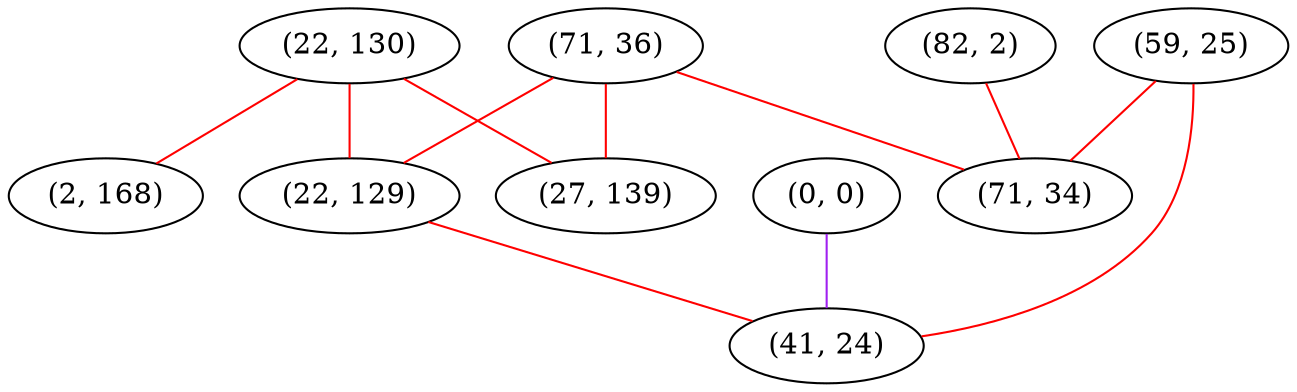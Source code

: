 graph "" {
"(22, 130)";
"(82, 2)";
"(2, 168)";
"(59, 25)";
"(71, 36)";
"(0, 0)";
"(27, 139)";
"(22, 129)";
"(41, 24)";
"(71, 34)";
"(22, 130)" -- "(2, 168)"  [color=red, key=0, weight=1];
"(22, 130)" -- "(22, 129)"  [color=red, key=0, weight=1];
"(22, 130)" -- "(27, 139)"  [color=red, key=0, weight=1];
"(82, 2)" -- "(71, 34)"  [color=red, key=0, weight=1];
"(59, 25)" -- "(41, 24)"  [color=red, key=0, weight=1];
"(59, 25)" -- "(71, 34)"  [color=red, key=0, weight=1];
"(71, 36)" -- "(22, 129)"  [color=red, key=0, weight=1];
"(71, 36)" -- "(27, 139)"  [color=red, key=0, weight=1];
"(71, 36)" -- "(71, 34)"  [color=red, key=0, weight=1];
"(0, 0)" -- "(41, 24)"  [color=purple, key=0, weight=4];
"(22, 129)" -- "(41, 24)"  [color=red, key=0, weight=1];
}
